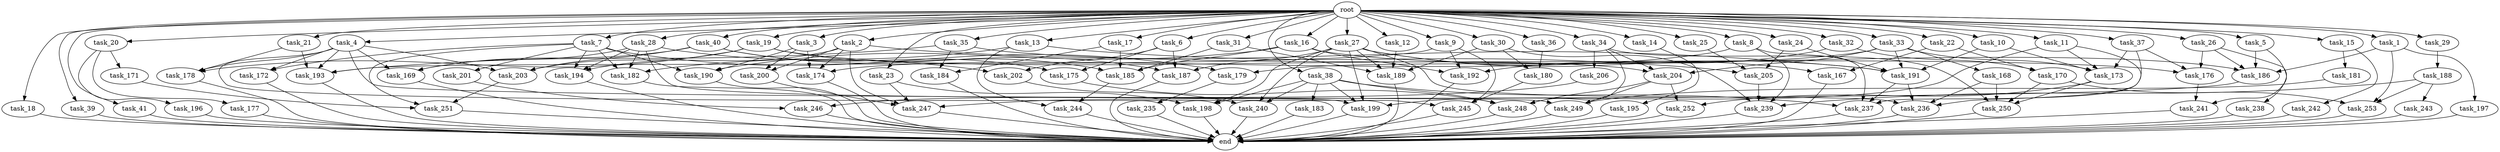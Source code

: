 digraph G {
  root [size="0.000000"];
  task_1 [size="1.024000"];
  task_2 [size="1.024000"];
  task_3 [size="1.024000"];
  task_4 [size="1.024000"];
  task_5 [size="1.024000"];
  task_6 [size="1.024000"];
  task_7 [size="1.024000"];
  task_8 [size="1.024000"];
  task_9 [size="1.024000"];
  task_10 [size="1.024000"];
  task_11 [size="1.024000"];
  task_12 [size="1.024000"];
  task_13 [size="1.024000"];
  task_14 [size="1.024000"];
  task_15 [size="1.024000"];
  task_16 [size="1.024000"];
  task_17 [size="1.024000"];
  task_18 [size="1.024000"];
  task_19 [size="1.024000"];
  task_20 [size="1.024000"];
  task_21 [size="1.024000"];
  task_22 [size="1.024000"];
  task_23 [size="1.024000"];
  task_24 [size="1.024000"];
  task_25 [size="1.024000"];
  task_26 [size="1.024000"];
  task_27 [size="1.024000"];
  task_28 [size="1.024000"];
  task_29 [size="1.024000"];
  task_30 [size="1.024000"];
  task_31 [size="1.024000"];
  task_32 [size="1.024000"];
  task_33 [size="1.024000"];
  task_34 [size="1.024000"];
  task_35 [size="1.024000"];
  task_36 [size="1.024000"];
  task_37 [size="1.024000"];
  task_38 [size="1.024000"];
  task_39 [size="1.024000"];
  task_40 [size="1.024000"];
  task_41 [size="1.024000"];
  task_167 [size="970662608.896000"];
  task_168 [size="214748364.800000"];
  task_169 [size="1202590842.880000"];
  task_170 [size="1116691496.960000"];
  task_171 [size="214748364.800000"];
  task_172 [size="171798691.840000"];
  task_173 [size="1262720385.024000"];
  task_174 [size="1194000908.288000"];
  task_175 [size="1168231104.512000"];
  task_176 [size="1795296329.728000"];
  task_177 [size="214748364.800000"];
  task_178 [size="670014898.176000"];
  task_179 [size="352187318.272000"];
  task_180 [size="1279900254.208000"];
  task_181 [size="214748364.800000"];
  task_182 [size="1073741824.000000"];
  task_183 [size="137438953.472000"];
  task_184 [size="584115552.256000"];
  task_185 [size="773094113.280000"];
  task_186 [size="1340029796.352000"];
  task_187 [size="1717986918.400000"];
  task_188 [size="77309411.328000"];
  task_189 [size="1589137899.520000"];
  task_190 [size="773094113.280000"];
  task_191 [size="1752346656.768000"];
  task_192 [size="1047972020.224000"];
  task_193 [size="1142461300.736000"];
  task_194 [size="1692217114.624000"];
  task_195 [size="549755813.888000"];
  task_196 [size="214748364.800000"];
  task_197 [size="214748364.800000"];
  task_198 [size="1236950581.248000"];
  task_199 [size="1967095021.568000"];
  task_200 [size="1116691496.960000"];
  task_201 [size="137438953.472000"];
  task_202 [size="1717986918.400000"];
  task_203 [size="558345748.480000"];
  task_204 [size="979252543.488000"];
  task_205 [size="326417514.496000"];
  task_206 [size="549755813.888000"];
  task_235 [size="420906795.008000"];
  task_236 [size="1803886264.320000"];
  task_237 [size="1460288880.640000"];
  task_238 [size="695784701.952000"];
  task_239 [size="1185410973.696000"];
  task_240 [size="1108101562.368000"];
  task_241 [size="429496729.600000"];
  task_242 [size="214748364.800000"];
  task_243 [size="549755813.888000"];
  task_244 [size="386547056.640000"];
  task_245 [size="249108103.168000"];
  task_246 [size="214748364.800000"];
  task_247 [size="1700807049.216000"];
  task_248 [size="1417339207.680000"];
  task_249 [size="377957122.048000"];
  task_250 [size="979252543.488000"];
  task_251 [size="661424963.584000"];
  task_252 [size="523986010.112000"];
  task_253 [size="841813590.016000"];
  end [size="0.000000"];

  root -> task_1 [size="1.000000"];
  root -> task_2 [size="1.000000"];
  root -> task_3 [size="1.000000"];
  root -> task_4 [size="1.000000"];
  root -> task_5 [size="1.000000"];
  root -> task_6 [size="1.000000"];
  root -> task_7 [size="1.000000"];
  root -> task_8 [size="1.000000"];
  root -> task_9 [size="1.000000"];
  root -> task_10 [size="1.000000"];
  root -> task_11 [size="1.000000"];
  root -> task_12 [size="1.000000"];
  root -> task_13 [size="1.000000"];
  root -> task_14 [size="1.000000"];
  root -> task_15 [size="1.000000"];
  root -> task_16 [size="1.000000"];
  root -> task_17 [size="1.000000"];
  root -> task_18 [size="1.000000"];
  root -> task_19 [size="1.000000"];
  root -> task_20 [size="1.000000"];
  root -> task_21 [size="1.000000"];
  root -> task_22 [size="1.000000"];
  root -> task_23 [size="1.000000"];
  root -> task_24 [size="1.000000"];
  root -> task_25 [size="1.000000"];
  root -> task_26 [size="1.000000"];
  root -> task_27 [size="1.000000"];
  root -> task_28 [size="1.000000"];
  root -> task_29 [size="1.000000"];
  root -> task_30 [size="1.000000"];
  root -> task_31 [size="1.000000"];
  root -> task_32 [size="1.000000"];
  root -> task_33 [size="1.000000"];
  root -> task_34 [size="1.000000"];
  root -> task_35 [size="1.000000"];
  root -> task_36 [size="1.000000"];
  root -> task_37 [size="1.000000"];
  root -> task_38 [size="1.000000"];
  root -> task_39 [size="1.000000"];
  root -> task_40 [size="1.000000"];
  root -> task_41 [size="1.000000"];
  task_1 -> task_186 [size="209715200.000000"];
  task_1 -> task_197 [size="209715200.000000"];
  task_1 -> task_253 [size="209715200.000000"];
  task_2 -> task_174 [size="679477248.000000"];
  task_2 -> task_191 [size="679477248.000000"];
  task_2 -> task_194 [size="679477248.000000"];
  task_2 -> task_200 [size="679477248.000000"];
  task_2 -> task_247 [size="679477248.000000"];
  task_3 -> task_174 [size="411041792.000000"];
  task_3 -> task_190 [size="411041792.000000"];
  task_3 -> task_200 [size="411041792.000000"];
  task_4 -> task_169 [size="33554432.000000"];
  task_4 -> task_172 [size="33554432.000000"];
  task_4 -> task_178 [size="33554432.000000"];
  task_4 -> task_193 [size="33554432.000000"];
  task_4 -> task_203 [size="33554432.000000"];
  task_4 -> task_245 [size="33554432.000000"];
  task_4 -> task_249 [size="33554432.000000"];
  task_5 -> task_186 [size="209715200.000000"];
  task_5 -> task_241 [size="209715200.000000"];
  task_6 -> task_175 [size="838860800.000000"];
  task_6 -> task_187 [size="838860800.000000"];
  task_6 -> task_202 [size="838860800.000000"];
  task_7 -> task_172 [size="134217728.000000"];
  task_7 -> task_179 [size="134217728.000000"];
  task_7 -> task_182 [size="134217728.000000"];
  task_7 -> task_190 [size="134217728.000000"];
  task_7 -> task_194 [size="134217728.000000"];
  task_7 -> task_201 [size="134217728.000000"];
  task_7 -> task_251 [size="134217728.000000"];
  task_8 -> task_174 [size="75497472.000000"];
  task_8 -> task_237 [size="75497472.000000"];
  task_8 -> task_239 [size="75497472.000000"];
  task_9 -> task_192 [size="134217728.000000"];
  task_9 -> task_193 [size="134217728.000000"];
  task_9 -> task_245 [size="134217728.000000"];
  task_10 -> task_173 [size="75497472.000000"];
  task_10 -> task_191 [size="75497472.000000"];
  task_11 -> task_173 [size="411041792.000000"];
  task_11 -> task_199 [size="411041792.000000"];
  task_11 -> task_236 [size="411041792.000000"];
  task_12 -> task_189 [size="301989888.000000"];
  task_13 -> task_182 [size="75497472.000000"];
  task_13 -> task_205 [size="75497472.000000"];
  task_13 -> task_244 [size="75497472.000000"];
  task_14 -> task_195 [size="536870912.000000"];
  task_15 -> task_181 [size="209715200.000000"];
  task_15 -> task_242 [size="209715200.000000"];
  task_16 -> task_185 [size="209715200.000000"];
  task_16 -> task_186 [size="209715200.000000"];
  task_16 -> task_190 [size="209715200.000000"];
  task_16 -> task_192 [size="209715200.000000"];
  task_17 -> task_184 [size="33554432.000000"];
  task_17 -> task_185 [size="33554432.000000"];
  task_18 -> end [size="1.000000"];
  task_19 -> task_178 [size="209715200.000000"];
  task_19 -> task_185 [size="209715200.000000"];
  task_19 -> task_203 [size="209715200.000000"];
  task_19 -> task_204 [size="209715200.000000"];
  task_20 -> task_171 [size="209715200.000000"];
  task_20 -> task_177 [size="209715200.000000"];
  task_20 -> task_196 [size="209715200.000000"];
  task_21 -> task_178 [size="411041792.000000"];
  task_21 -> task_193 [size="411041792.000000"];
  task_22 -> task_167 [size="411041792.000000"];
  task_22 -> task_170 [size="411041792.000000"];
  task_23 -> task_198 [size="536870912.000000"];
  task_23 -> task_247 [size="536870912.000000"];
  task_24 -> task_191 [size="209715200.000000"];
  task_24 -> task_205 [size="209715200.000000"];
  task_25 -> task_205 [size="33554432.000000"];
  task_26 -> task_176 [size="679477248.000000"];
  task_26 -> task_186 [size="679477248.000000"];
  task_26 -> task_238 [size="679477248.000000"];
  task_27 -> task_167 [size="536870912.000000"];
  task_27 -> task_187 [size="536870912.000000"];
  task_27 -> task_189 [size="536870912.000000"];
  task_27 -> task_191 [size="536870912.000000"];
  task_27 -> task_198 [size="536870912.000000"];
  task_27 -> task_199 [size="536870912.000000"];
  task_27 -> task_236 [size="536870912.000000"];
  task_27 -> task_240 [size="536870912.000000"];
  task_28 -> task_169 [size="838860800.000000"];
  task_28 -> task_182 [size="838860800.000000"];
  task_28 -> task_194 [size="838860800.000000"];
  task_28 -> task_199 [size="838860800.000000"];
  task_28 -> task_202 [size="838860800.000000"];
  task_29 -> task_188 [size="75497472.000000"];
  task_30 -> task_180 [size="411041792.000000"];
  task_30 -> task_189 [size="411041792.000000"];
  task_30 -> task_239 [size="411041792.000000"];
  task_31 -> task_185 [size="301989888.000000"];
  task_31 -> task_189 [size="301989888.000000"];
  task_32 -> task_170 [size="679477248.000000"];
  task_32 -> task_192 [size="679477248.000000"];
  task_33 -> task_168 [size="209715200.000000"];
  task_33 -> task_173 [size="209715200.000000"];
  task_33 -> task_179 [size="209715200.000000"];
  task_33 -> task_191 [size="209715200.000000"];
  task_33 -> task_204 [size="209715200.000000"];
  task_34 -> task_204 [size="536870912.000000"];
  task_34 -> task_206 [size="536870912.000000"];
  task_34 -> task_248 [size="536870912.000000"];
  task_34 -> task_250 [size="536870912.000000"];
  task_35 -> task_176 [size="536870912.000000"];
  task_35 -> task_184 [size="536870912.000000"];
  task_35 -> task_193 [size="536870912.000000"];
  task_36 -> task_180 [size="838860800.000000"];
  task_37 -> task_173 [size="536870912.000000"];
  task_37 -> task_176 [size="536870912.000000"];
  task_37 -> task_237 [size="536870912.000000"];
  task_38 -> task_183 [size="134217728.000000"];
  task_38 -> task_198 [size="134217728.000000"];
  task_38 -> task_199 [size="134217728.000000"];
  task_38 -> task_237 [size="134217728.000000"];
  task_38 -> task_240 [size="134217728.000000"];
  task_38 -> task_248 [size="134217728.000000"];
  task_39 -> end [size="1.000000"];
  task_40 -> task_169 [size="301989888.000000"];
  task_40 -> task_175 [size="301989888.000000"];
  task_40 -> task_187 [size="301989888.000000"];
  task_40 -> task_203 [size="301989888.000000"];
  task_41 -> end [size="1.000000"];
  task_167 -> end [size="1.000000"];
  task_168 -> task_236 [size="134217728.000000"];
  task_168 -> task_250 [size="134217728.000000"];
  task_169 -> end [size="1.000000"];
  task_170 -> task_250 [size="75497472.000000"];
  task_170 -> task_253 [size="75497472.000000"];
  task_171 -> task_251 [size="209715200.000000"];
  task_172 -> end [size="1.000000"];
  task_173 -> task_250 [size="209715200.000000"];
  task_173 -> task_252 [size="209715200.000000"];
  task_174 -> end [size="1.000000"];
  task_175 -> task_248 [size="411041792.000000"];
  task_176 -> task_241 [size="209715200.000000"];
  task_177 -> end [size="1.000000"];
  task_178 -> end [size="1.000000"];
  task_179 -> task_235 [size="411041792.000000"];
  task_180 -> task_245 [size="75497472.000000"];
  task_181 -> task_249 [size="33554432.000000"];
  task_182 -> end [size="1.000000"];
  task_183 -> end [size="1.000000"];
  task_184 -> end [size="1.000000"];
  task_185 -> task_244 [size="301989888.000000"];
  task_186 -> task_247 [size="33554432.000000"];
  task_187 -> end [size="1.000000"];
  task_188 -> task_239 [size="536870912.000000"];
  task_188 -> task_243 [size="536870912.000000"];
  task_188 -> task_253 [size="536870912.000000"];
  task_189 -> end [size="1.000000"];
  task_190 -> end [size="1.000000"];
  task_191 -> task_236 [size="679477248.000000"];
  task_191 -> task_237 [size="679477248.000000"];
  task_192 -> end [size="1.000000"];
  task_193 -> end [size="1.000000"];
  task_194 -> end [size="1.000000"];
  task_195 -> end [size="1.000000"];
  task_196 -> end [size="1.000000"];
  task_197 -> end [size="1.000000"];
  task_198 -> end [size="1.000000"];
  task_199 -> end [size="1.000000"];
  task_200 -> task_247 [size="411041792.000000"];
  task_201 -> task_246 [size="75497472.000000"];
  task_202 -> task_240 [size="411041792.000000"];
  task_203 -> task_251 [size="301989888.000000"];
  task_204 -> task_248 [size="301989888.000000"];
  task_204 -> task_249 [size="301989888.000000"];
  task_204 -> task_252 [size="301989888.000000"];
  task_205 -> task_239 [size="134217728.000000"];
  task_206 -> task_246 [size="134217728.000000"];
  task_235 -> end [size="1.000000"];
  task_236 -> end [size="1.000000"];
  task_237 -> end [size="1.000000"];
  task_238 -> end [size="1.000000"];
  task_239 -> end [size="1.000000"];
  task_240 -> end [size="1.000000"];
  task_241 -> end [size="1.000000"];
  task_242 -> end [size="1.000000"];
  task_243 -> end [size="1.000000"];
  task_244 -> end [size="1.000000"];
  task_245 -> end [size="1.000000"];
  task_246 -> end [size="1.000000"];
  task_247 -> end [size="1.000000"];
  task_248 -> end [size="1.000000"];
  task_249 -> end [size="1.000000"];
  task_250 -> end [size="1.000000"];
  task_251 -> end [size="1.000000"];
  task_252 -> end [size="1.000000"];
  task_253 -> end [size="1.000000"];
}
